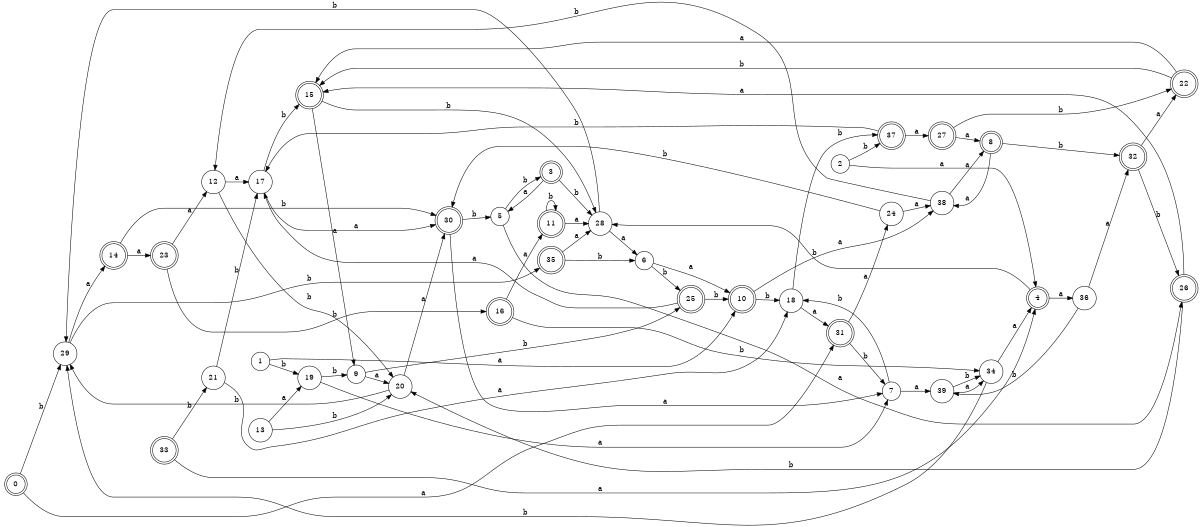digraph n32_9 {
__start0 [label="" shape="none"];

rankdir=LR;
size="8,5";

s0 [style="rounded,filled", color="black", fillcolor="white" shape="doublecircle", label="0"];
s1 [style="filled", color="black", fillcolor="white" shape="circle", label="1"];
s2 [style="filled", color="black", fillcolor="white" shape="circle", label="2"];
s3 [style="rounded,filled", color="black", fillcolor="white" shape="doublecircle", label="3"];
s4 [style="rounded,filled", color="black", fillcolor="white" shape="doublecircle", label="4"];
s5 [style="filled", color="black", fillcolor="white" shape="circle", label="5"];
s6 [style="filled", color="black", fillcolor="white" shape="circle", label="6"];
s7 [style="filled", color="black", fillcolor="white" shape="circle", label="7"];
s8 [style="rounded,filled", color="black", fillcolor="white" shape="doublecircle", label="8"];
s9 [style="filled", color="black", fillcolor="white" shape="circle", label="9"];
s10 [style="rounded,filled", color="black", fillcolor="white" shape="doublecircle", label="10"];
s11 [style="rounded,filled", color="black", fillcolor="white" shape="doublecircle", label="11"];
s12 [style="filled", color="black", fillcolor="white" shape="circle", label="12"];
s13 [style="filled", color="black", fillcolor="white" shape="circle", label="13"];
s14 [style="rounded,filled", color="black", fillcolor="white" shape="doublecircle", label="14"];
s15 [style="rounded,filled", color="black", fillcolor="white" shape="doublecircle", label="15"];
s16 [style="rounded,filled", color="black", fillcolor="white" shape="doublecircle", label="16"];
s17 [style="filled", color="black", fillcolor="white" shape="circle", label="17"];
s18 [style="filled", color="black", fillcolor="white" shape="circle", label="18"];
s19 [style="filled", color="black", fillcolor="white" shape="circle", label="19"];
s20 [style="filled", color="black", fillcolor="white" shape="circle", label="20"];
s21 [style="filled", color="black", fillcolor="white" shape="circle", label="21"];
s22 [style="rounded,filled", color="black", fillcolor="white" shape="doublecircle", label="22"];
s23 [style="rounded,filled", color="black", fillcolor="white" shape="doublecircle", label="23"];
s24 [style="filled", color="black", fillcolor="white" shape="circle", label="24"];
s25 [style="rounded,filled", color="black", fillcolor="white" shape="doublecircle", label="25"];
s26 [style="rounded,filled", color="black", fillcolor="white" shape="doublecircle", label="26"];
s27 [style="rounded,filled", color="black", fillcolor="white" shape="doublecircle", label="27"];
s28 [style="filled", color="black", fillcolor="white" shape="circle", label="28"];
s29 [style="filled", color="black", fillcolor="white" shape="circle", label="29"];
s30 [style="rounded,filled", color="black", fillcolor="white" shape="doublecircle", label="30"];
s31 [style="rounded,filled", color="black", fillcolor="white" shape="doublecircle", label="31"];
s32 [style="rounded,filled", color="black", fillcolor="white" shape="doublecircle", label="32"];
s33 [style="rounded,filled", color="black", fillcolor="white" shape="doublecircle", label="33"];
s34 [style="filled", color="black", fillcolor="white" shape="circle", label="34"];
s35 [style="rounded,filled", color="black", fillcolor="white" shape="doublecircle", label="35"];
s36 [style="filled", color="black", fillcolor="white" shape="circle", label="36"];
s37 [style="rounded,filled", color="black", fillcolor="white" shape="doublecircle", label="37"];
s38 [style="filled", color="black", fillcolor="white" shape="circle", label="38"];
s39 [style="filled", color="black", fillcolor="white" shape="circle", label="39"];
s0 -> s31 [label="a"];
s0 -> s29 [label="b"];
s1 -> s10 [label="a"];
s1 -> s19 [label="b"];
s2 -> s4 [label="a"];
s2 -> s37 [label="b"];
s3 -> s5 [label="a"];
s3 -> s28 [label="b"];
s4 -> s36 [label="a"];
s4 -> s28 [label="b"];
s5 -> s26 [label="a"];
s5 -> s3 [label="b"];
s6 -> s10 [label="a"];
s6 -> s25 [label="b"];
s7 -> s39 [label="a"];
s7 -> s18 [label="b"];
s8 -> s38 [label="a"];
s8 -> s32 [label="b"];
s9 -> s20 [label="a"];
s9 -> s25 [label="b"];
s10 -> s38 [label="a"];
s10 -> s18 [label="b"];
s11 -> s28 [label="a"];
s11 -> s11 [label="b"];
s12 -> s17 [label="a"];
s12 -> s20 [label="b"];
s13 -> s19 [label="a"];
s13 -> s20 [label="b"];
s14 -> s23 [label="a"];
s14 -> s30 [label="b"];
s15 -> s9 [label="a"];
s15 -> s28 [label="b"];
s16 -> s11 [label="a"];
s16 -> s34 [label="b"];
s17 -> s30 [label="a"];
s17 -> s15 [label="b"];
s18 -> s31 [label="a"];
s18 -> s37 [label="b"];
s19 -> s7 [label="a"];
s19 -> s9 [label="b"];
s20 -> s30 [label="a"];
s20 -> s29 [label="b"];
s21 -> s18 [label="a"];
s21 -> s17 [label="b"];
s22 -> s15 [label="a"];
s22 -> s15 [label="b"];
s23 -> s12 [label="a"];
s23 -> s16 [label="b"];
s24 -> s38 [label="a"];
s24 -> s30 [label="b"];
s25 -> s17 [label="a"];
s25 -> s10 [label="b"];
s26 -> s15 [label="a"];
s26 -> s20 [label="b"];
s27 -> s8 [label="a"];
s27 -> s22 [label="b"];
s28 -> s6 [label="a"];
s28 -> s29 [label="b"];
s29 -> s14 [label="a"];
s29 -> s35 [label="b"];
s30 -> s7 [label="a"];
s30 -> s5 [label="b"];
s31 -> s24 [label="a"];
s31 -> s7 [label="b"];
s32 -> s22 [label="a"];
s32 -> s26 [label="b"];
s33 -> s4 [label="a"];
s33 -> s21 [label="b"];
s34 -> s4 [label="a"];
s34 -> s29 [label="b"];
s35 -> s28 [label="a"];
s35 -> s6 [label="b"];
s36 -> s32 [label="a"];
s36 -> s39 [label="b"];
s37 -> s27 [label="a"];
s37 -> s17 [label="b"];
s38 -> s8 [label="a"];
s38 -> s12 [label="b"];
s39 -> s34 [label="a"];
s39 -> s34 [label="b"];

}
